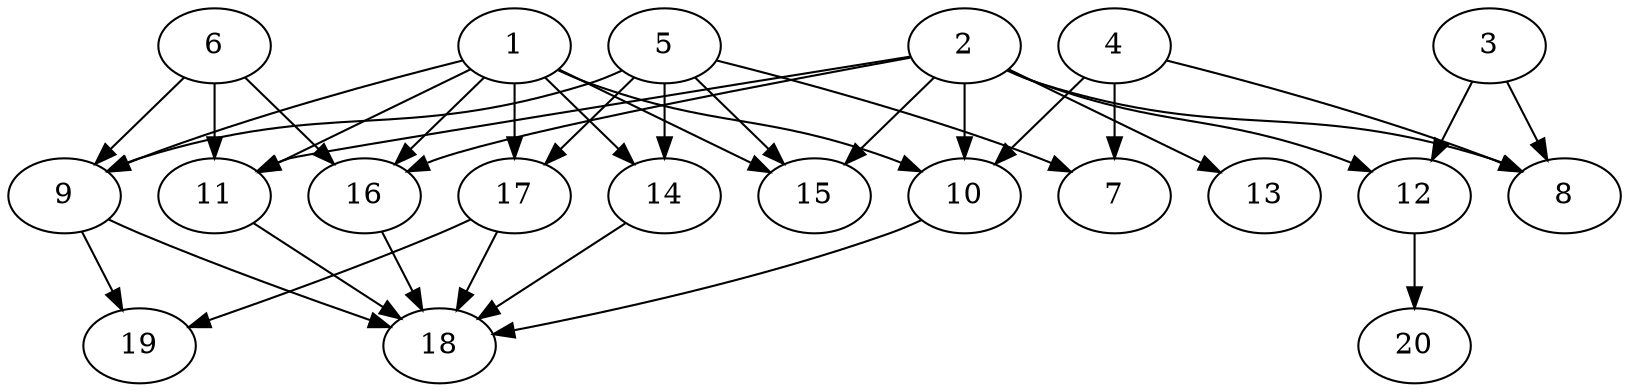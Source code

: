 // DAG automatically generated by daggen at Wed Jul 24 21:26:16 2019
// ./daggen --dot -n 20 --ccr 0.5 --fat 0.8 --regular 0.5 --density 0.5 --mindata 5242880 --maxdata 52428800 
digraph G {
  1 [size="11161600", alpha="0.14", expect_size="5580800"] 
  1 -> 9 [size ="5580800"]
  1 -> 10 [size ="5580800"]
  1 -> 11 [size ="5580800"]
  1 -> 14 [size ="5580800"]
  1 -> 15 [size ="5580800"]
  1 -> 16 [size ="5580800"]
  1 -> 17 [size ="5580800"]
  2 [size="89651200", alpha="0.17", expect_size="44825600"] 
  2 -> 8 [size ="44825600"]
  2 -> 10 [size ="44825600"]
  2 -> 11 [size ="44825600"]
  2 -> 12 [size ="44825600"]
  2 -> 13 [size ="44825600"]
  2 -> 15 [size ="44825600"]
  2 -> 16 [size ="44825600"]
  3 [size="67241984", alpha="0.10", expect_size="33620992"] 
  3 -> 8 [size ="33620992"]
  3 -> 12 [size ="33620992"]
  4 [size="42649600", alpha="0.09", expect_size="21324800"] 
  4 -> 7 [size ="21324800"]
  4 -> 8 [size ="21324800"]
  4 -> 10 [size ="21324800"]
  5 [size="82708480", alpha="0.06", expect_size="41354240"] 
  5 -> 7 [size ="41354240"]
  5 -> 9 [size ="41354240"]
  5 -> 14 [size ="41354240"]
  5 -> 15 [size ="41354240"]
  5 -> 17 [size ="41354240"]
  6 [size="40837120", alpha="0.02", expect_size="20418560"] 
  6 -> 9 [size ="20418560"]
  6 -> 11 [size ="20418560"]
  6 -> 16 [size ="20418560"]
  7 [size="28469248", alpha="0.05", expect_size="14234624"] 
  8 [size="103344128", alpha="0.19", expect_size="51672064"] 
  9 [size="100640768", alpha="0.07", expect_size="50320384"] 
  9 -> 18 [size ="50320384"]
  9 -> 19 [size ="50320384"]
  10 [size="50374656", alpha="0.20", expect_size="25187328"] 
  10 -> 18 [size ="25187328"]
  11 [size="56193024", alpha="0.17", expect_size="28096512"] 
  11 -> 18 [size ="28096512"]
  12 [size="27256832", alpha="0.11", expect_size="13628416"] 
  12 -> 20 [size ="13628416"]
  13 [size="13150208", alpha="0.03", expect_size="6575104"] 
  14 [size="60270592", alpha="0.12", expect_size="30135296"] 
  14 -> 18 [size ="30135296"]
  15 [size="100876288", alpha="0.17", expect_size="50438144"] 
  16 [size="33929216", alpha="0.13", expect_size="16964608"] 
  16 -> 18 [size ="16964608"]
  17 [size="44658688", alpha="0.05", expect_size="22329344"] 
  17 -> 18 [size ="22329344"]
  17 -> 19 [size ="22329344"]
  18 [size="68364288", alpha="0.17", expect_size="34182144"] 
  19 [size="63252480", alpha="0.09", expect_size="31626240"] 
  20 [size="94533632", alpha="0.04", expect_size="47266816"] 
}
